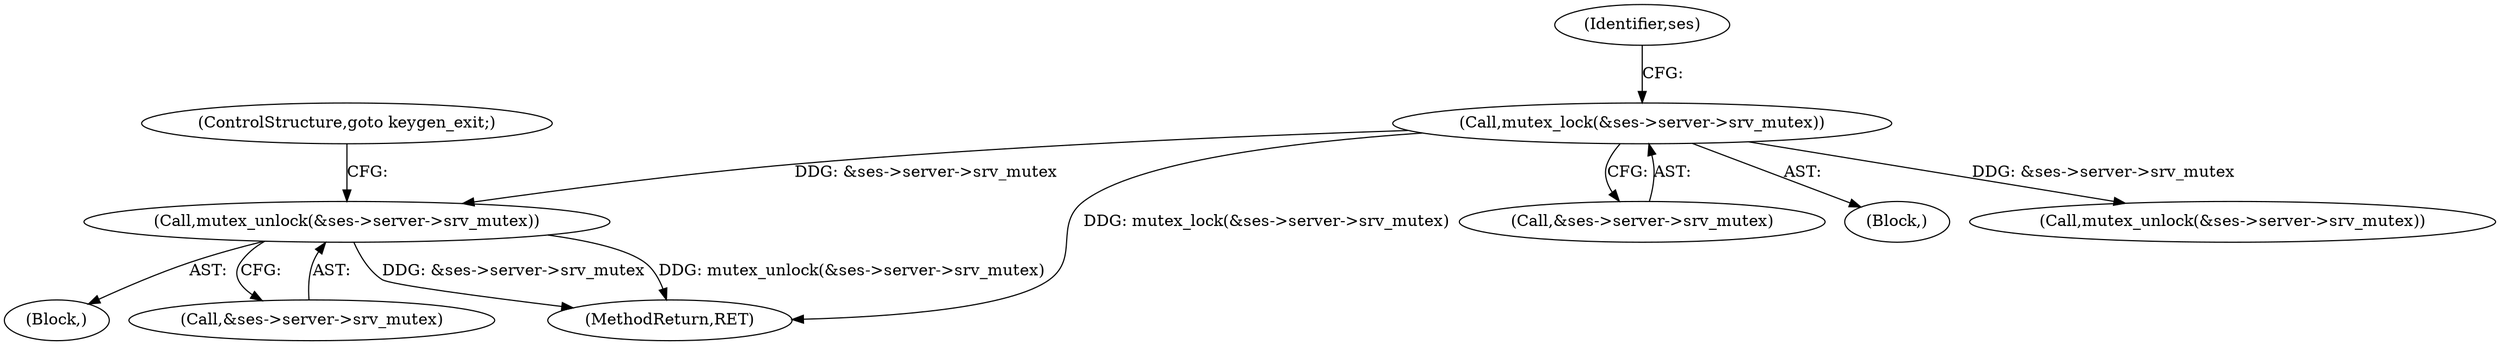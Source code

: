 digraph "0_linux_cabfb3680f78981d26c078a26e5c748531257ebb_1@API" {
"1000158" [label="(Call,mutex_unlock(&ses->server->srv_mutex))"];
"1000113" [label="(Call,mutex_lock(&ses->server->srv_mutex))"];
"1000154" [label="(Block,)"];
"1000114" [label="(Call,&ses->server->srv_mutex)"];
"1000113" [label="(Call,mutex_lock(&ses->server->srv_mutex))"];
"1000158" [label="(Call,mutex_unlock(&ses->server->srv_mutex))"];
"1000124" [label="(Identifier,ses)"];
"1000159" [label="(Call,&ses->server->srv_mutex)"];
"1000102" [label="(Block,)"];
"1000238" [label="(MethodReturn,RET)"];
"1000165" [label="(ControlStructure,goto keygen_exit;)"];
"1000188" [label="(Call,mutex_unlock(&ses->server->srv_mutex))"];
"1000158" -> "1000154"  [label="AST: "];
"1000158" -> "1000159"  [label="CFG: "];
"1000159" -> "1000158"  [label="AST: "];
"1000165" -> "1000158"  [label="CFG: "];
"1000158" -> "1000238"  [label="DDG: &ses->server->srv_mutex"];
"1000158" -> "1000238"  [label="DDG: mutex_unlock(&ses->server->srv_mutex)"];
"1000113" -> "1000158"  [label="DDG: &ses->server->srv_mutex"];
"1000113" -> "1000102"  [label="AST: "];
"1000113" -> "1000114"  [label="CFG: "];
"1000114" -> "1000113"  [label="AST: "];
"1000124" -> "1000113"  [label="CFG: "];
"1000113" -> "1000238"  [label="DDG: mutex_lock(&ses->server->srv_mutex)"];
"1000113" -> "1000188"  [label="DDG: &ses->server->srv_mutex"];
}
